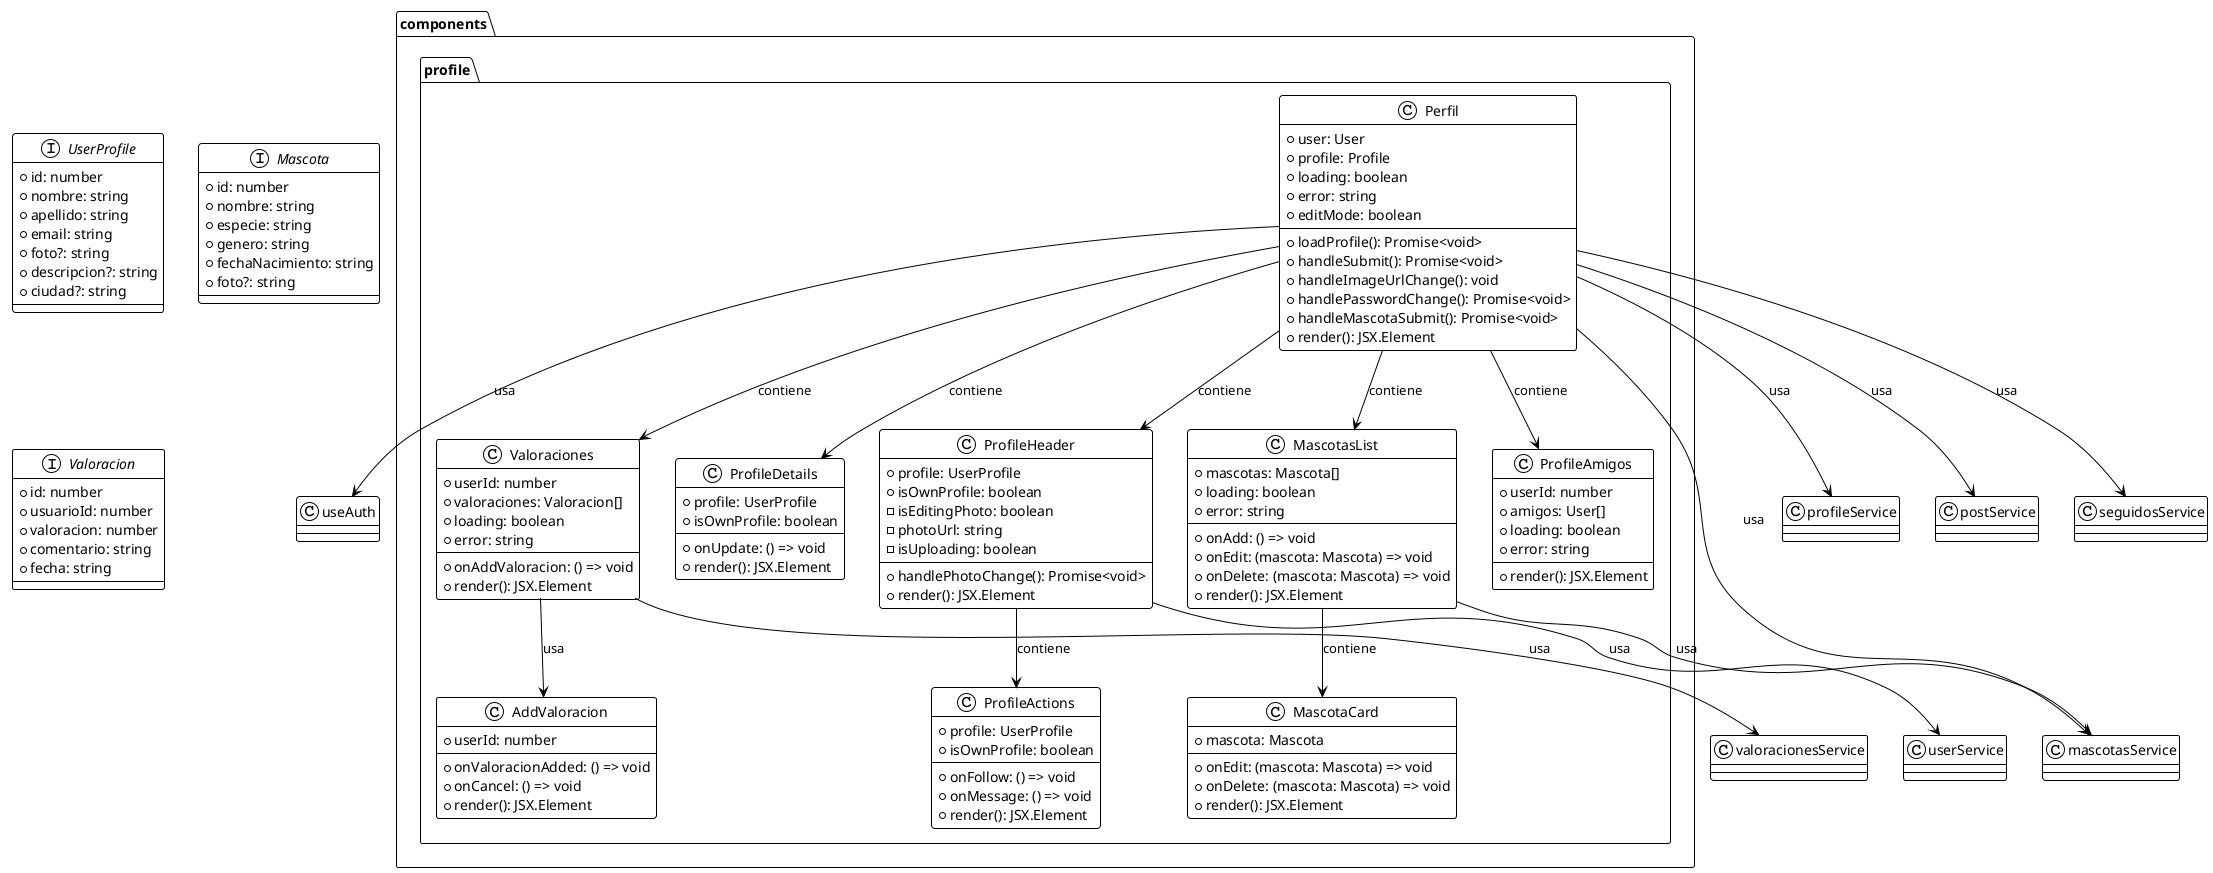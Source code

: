 @startuml Profile
!theme plain
skinparam classStyle rectangle

package "components.profile" {
    class Perfil {
        +user: User
        +profile: Profile
        +loading: boolean
        +error: string
        +editMode: boolean
        +loadProfile(): Promise<void>
        +handleSubmit(): Promise<void>
        +handleImageUrlChange(): void
        +handlePasswordChange(): Promise<void>
        +handleMascotaSubmit(): Promise<void>
        +render(): JSX.Element
    }

    class ProfileHeader {
        +profile: UserProfile
        +isOwnProfile: boolean
        -isEditingPhoto: boolean
        -photoUrl: string
        -isUploading: boolean
        +handlePhotoChange(): Promise<void>
        +render(): JSX.Element
    }

    class ProfileDetails {
        +profile: UserProfile
        +isOwnProfile: boolean
        +onUpdate: () => void
        +render(): JSX.Element
    }

    class ProfileActions {
        +profile: UserProfile
        +isOwnProfile: boolean
        +onFollow: () => void
        +onMessage: () => void
        +render(): JSX.Element
    }

    class MascotasList {
        +mascotas: Mascota[]
        +loading: boolean
        +error: string
        +onAdd: () => void
        +onEdit: (mascota: Mascota) => void
        +onDelete: (mascota: Mascota) => void
        +render(): JSX.Element
    }

    class MascotaCard {
        +mascota: Mascota
        +onEdit: (mascota: Mascota) => void
        +onDelete: (mascota: Mascota) => void
        +render(): JSX.Element
    }

    class Valoraciones {
        +userId: number
        +valoraciones: Valoracion[]
        +loading: boolean
        +error: string
        +onAddValoracion: () => void
        +render(): JSX.Element
    }

    class AddValoracion {
        +userId: number
        +onValoracionAdded: () => void
        +onCancel: () => void
        +render(): JSX.Element
    }

    class ProfileAmigos {
        +userId: number
        +amigos: User[]
        +loading: boolean
        +error: string
        +render(): JSX.Element
    }
}

' Interfaces
interface UserProfile {
    +id: number
    +nombre: string
    +apellido: string
    +email: string
    +foto?: string
    +descripcion?: string
    +ciudad?: string
}

interface Mascota {
    +id: number
    +nombre: string
    +especie: string
    +genero: string
    +fechaNacimiento: string
    +foto?: string
}

interface Valoracion {
    +id: number
    +usuarioId: number
    +valoracion: number
    +comentario: string
    +fecha: string
}

' Relaciones
Perfil --> ProfileHeader : contiene
Perfil --> ProfileDetails : contiene
Perfil --> MascotasList : contiene
Perfil --> Valoraciones : contiene
Perfil --> ProfileAmigos : contiene

ProfileHeader --> ProfileActions : contiene
MascotasList --> MascotaCard : contiene
Valoraciones --> AddValoracion : usa

' Dependencias
Perfil --> useAuth : usa
Perfil --> profileService : usa
Perfil --> postService : usa
Perfil --> mascotasService : usa
Perfil --> seguidosService : usa

ProfileHeader --> userService : usa
MascotasList --> mascotasService : usa
Valoraciones --> valoracionesService : usa

@enduml 